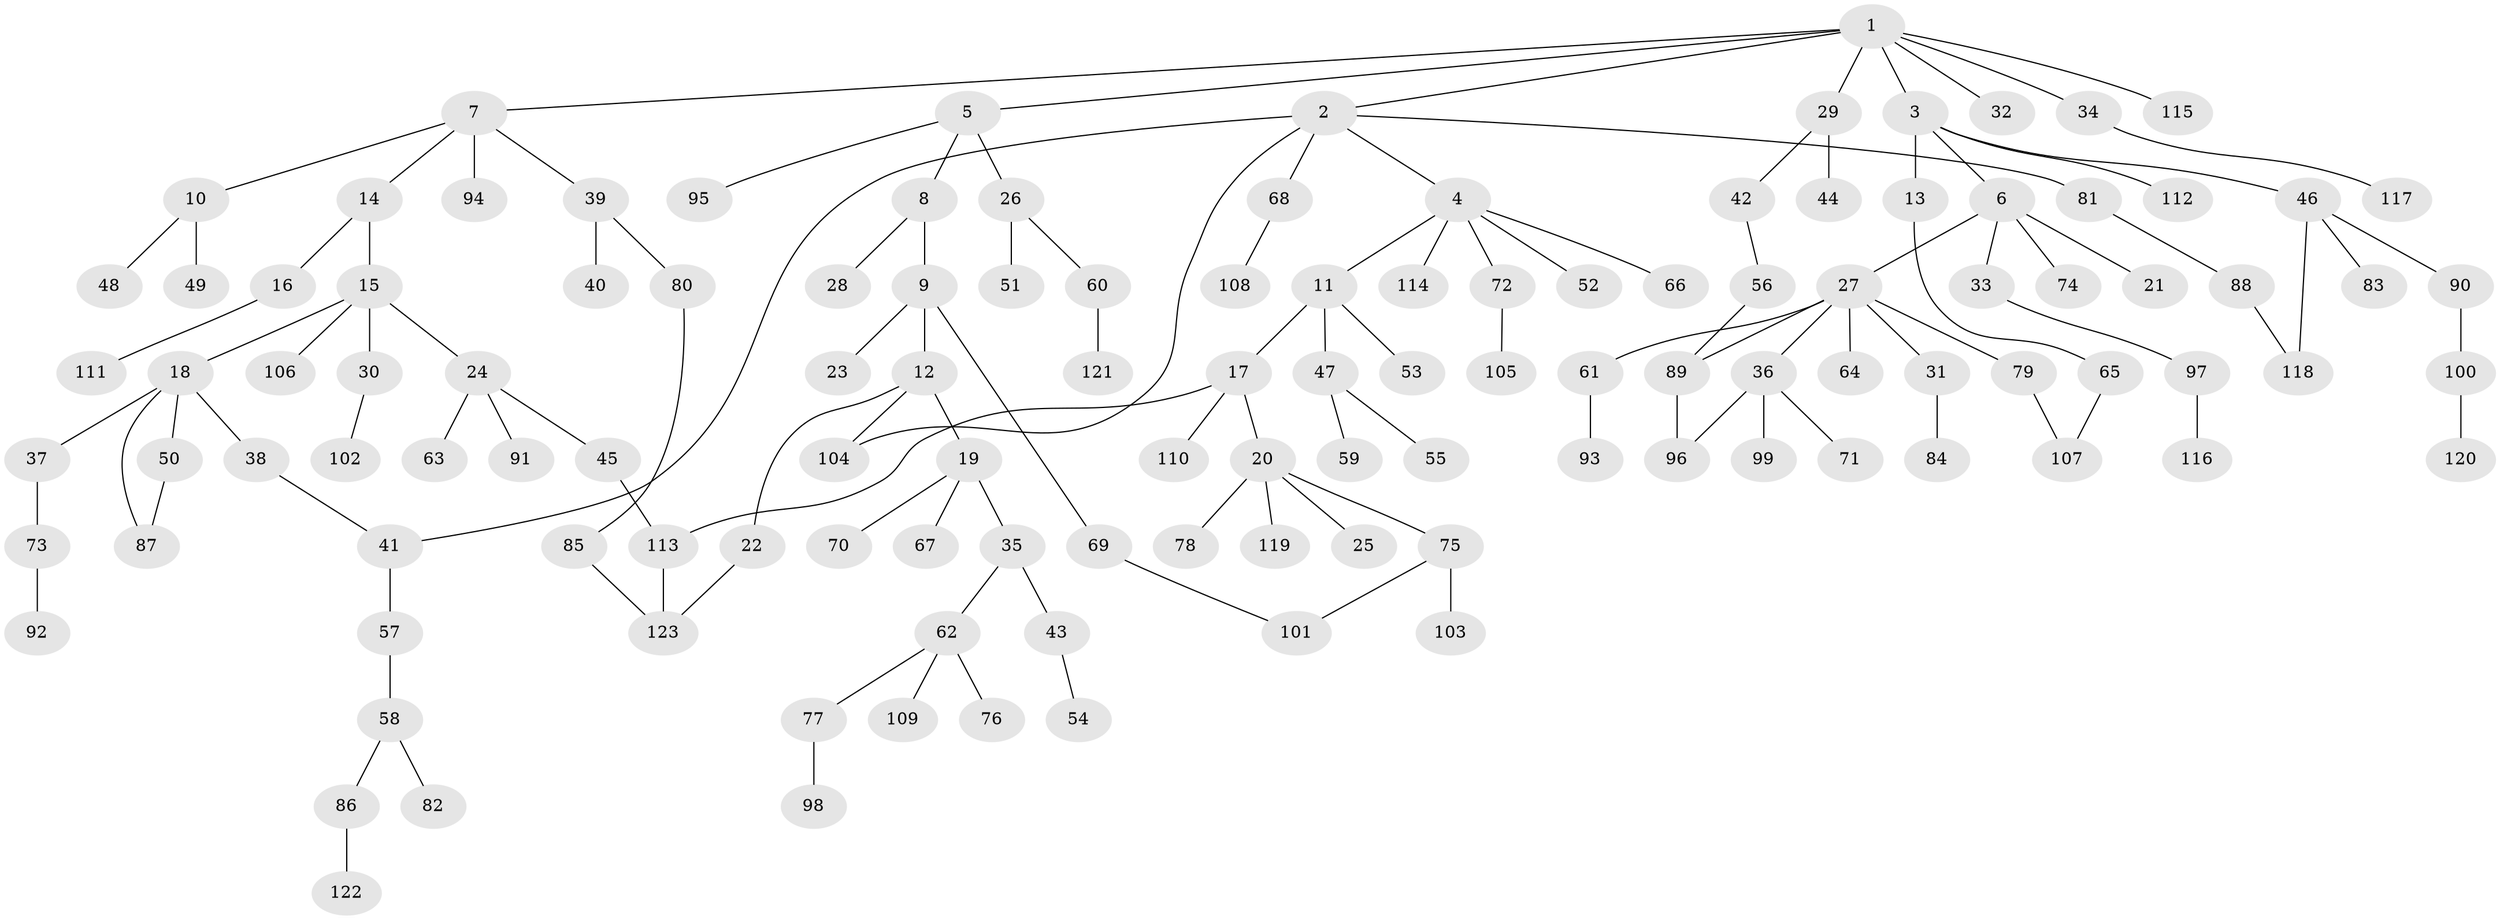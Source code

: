 // coarse degree distribution, {4: 0.03278688524590164, 1: 0.6885245901639344, 2: 0.18032786885245902, 10: 0.03278688524590164, 9: 0.01639344262295082, 3: 0.01639344262295082, 5: 0.01639344262295082, 19: 0.01639344262295082}
// Generated by graph-tools (version 1.1) at 2025/45/03/04/25 21:45:30]
// undirected, 123 vertices, 133 edges
graph export_dot {
graph [start="1"]
  node [color=gray90,style=filled];
  1;
  2;
  3;
  4;
  5;
  6;
  7;
  8;
  9;
  10;
  11;
  12;
  13;
  14;
  15;
  16;
  17;
  18;
  19;
  20;
  21;
  22;
  23;
  24;
  25;
  26;
  27;
  28;
  29;
  30;
  31;
  32;
  33;
  34;
  35;
  36;
  37;
  38;
  39;
  40;
  41;
  42;
  43;
  44;
  45;
  46;
  47;
  48;
  49;
  50;
  51;
  52;
  53;
  54;
  55;
  56;
  57;
  58;
  59;
  60;
  61;
  62;
  63;
  64;
  65;
  66;
  67;
  68;
  69;
  70;
  71;
  72;
  73;
  74;
  75;
  76;
  77;
  78;
  79;
  80;
  81;
  82;
  83;
  84;
  85;
  86;
  87;
  88;
  89;
  90;
  91;
  92;
  93;
  94;
  95;
  96;
  97;
  98;
  99;
  100;
  101;
  102;
  103;
  104;
  105;
  106;
  107;
  108;
  109;
  110;
  111;
  112;
  113;
  114;
  115;
  116;
  117;
  118;
  119;
  120;
  121;
  122;
  123;
  1 -- 2;
  1 -- 3;
  1 -- 5;
  1 -- 7;
  1 -- 29;
  1 -- 32;
  1 -- 34;
  1 -- 115;
  2 -- 4;
  2 -- 41;
  2 -- 68;
  2 -- 81;
  2 -- 104;
  3 -- 6;
  3 -- 13;
  3 -- 46;
  3 -- 112;
  4 -- 11;
  4 -- 52;
  4 -- 66;
  4 -- 72;
  4 -- 114;
  5 -- 8;
  5 -- 26;
  5 -- 95;
  6 -- 21;
  6 -- 27;
  6 -- 33;
  6 -- 74;
  7 -- 10;
  7 -- 14;
  7 -- 39;
  7 -- 94;
  8 -- 9;
  8 -- 28;
  9 -- 12;
  9 -- 23;
  9 -- 69;
  10 -- 48;
  10 -- 49;
  11 -- 17;
  11 -- 47;
  11 -- 53;
  12 -- 19;
  12 -- 22;
  12 -- 104;
  13 -- 65;
  14 -- 15;
  14 -- 16;
  15 -- 18;
  15 -- 24;
  15 -- 30;
  15 -- 106;
  16 -- 111;
  17 -- 20;
  17 -- 110;
  17 -- 113;
  18 -- 37;
  18 -- 38;
  18 -- 50;
  18 -- 87;
  19 -- 35;
  19 -- 67;
  19 -- 70;
  20 -- 25;
  20 -- 75;
  20 -- 78;
  20 -- 119;
  22 -- 123;
  24 -- 45;
  24 -- 63;
  24 -- 91;
  26 -- 51;
  26 -- 60;
  27 -- 31;
  27 -- 36;
  27 -- 61;
  27 -- 64;
  27 -- 79;
  27 -- 89;
  29 -- 42;
  29 -- 44;
  30 -- 102;
  31 -- 84;
  33 -- 97;
  34 -- 117;
  35 -- 43;
  35 -- 62;
  36 -- 71;
  36 -- 96;
  36 -- 99;
  37 -- 73;
  38 -- 41;
  39 -- 40;
  39 -- 80;
  41 -- 57;
  42 -- 56;
  43 -- 54;
  45 -- 113;
  46 -- 83;
  46 -- 90;
  46 -- 118;
  47 -- 55;
  47 -- 59;
  50 -- 87;
  56 -- 89;
  57 -- 58;
  58 -- 82;
  58 -- 86;
  60 -- 121;
  61 -- 93;
  62 -- 76;
  62 -- 77;
  62 -- 109;
  65 -- 107;
  68 -- 108;
  69 -- 101;
  72 -- 105;
  73 -- 92;
  75 -- 101;
  75 -- 103;
  77 -- 98;
  79 -- 107;
  80 -- 85;
  81 -- 88;
  85 -- 123;
  86 -- 122;
  88 -- 118;
  89 -- 96;
  90 -- 100;
  97 -- 116;
  100 -- 120;
  113 -- 123;
}
